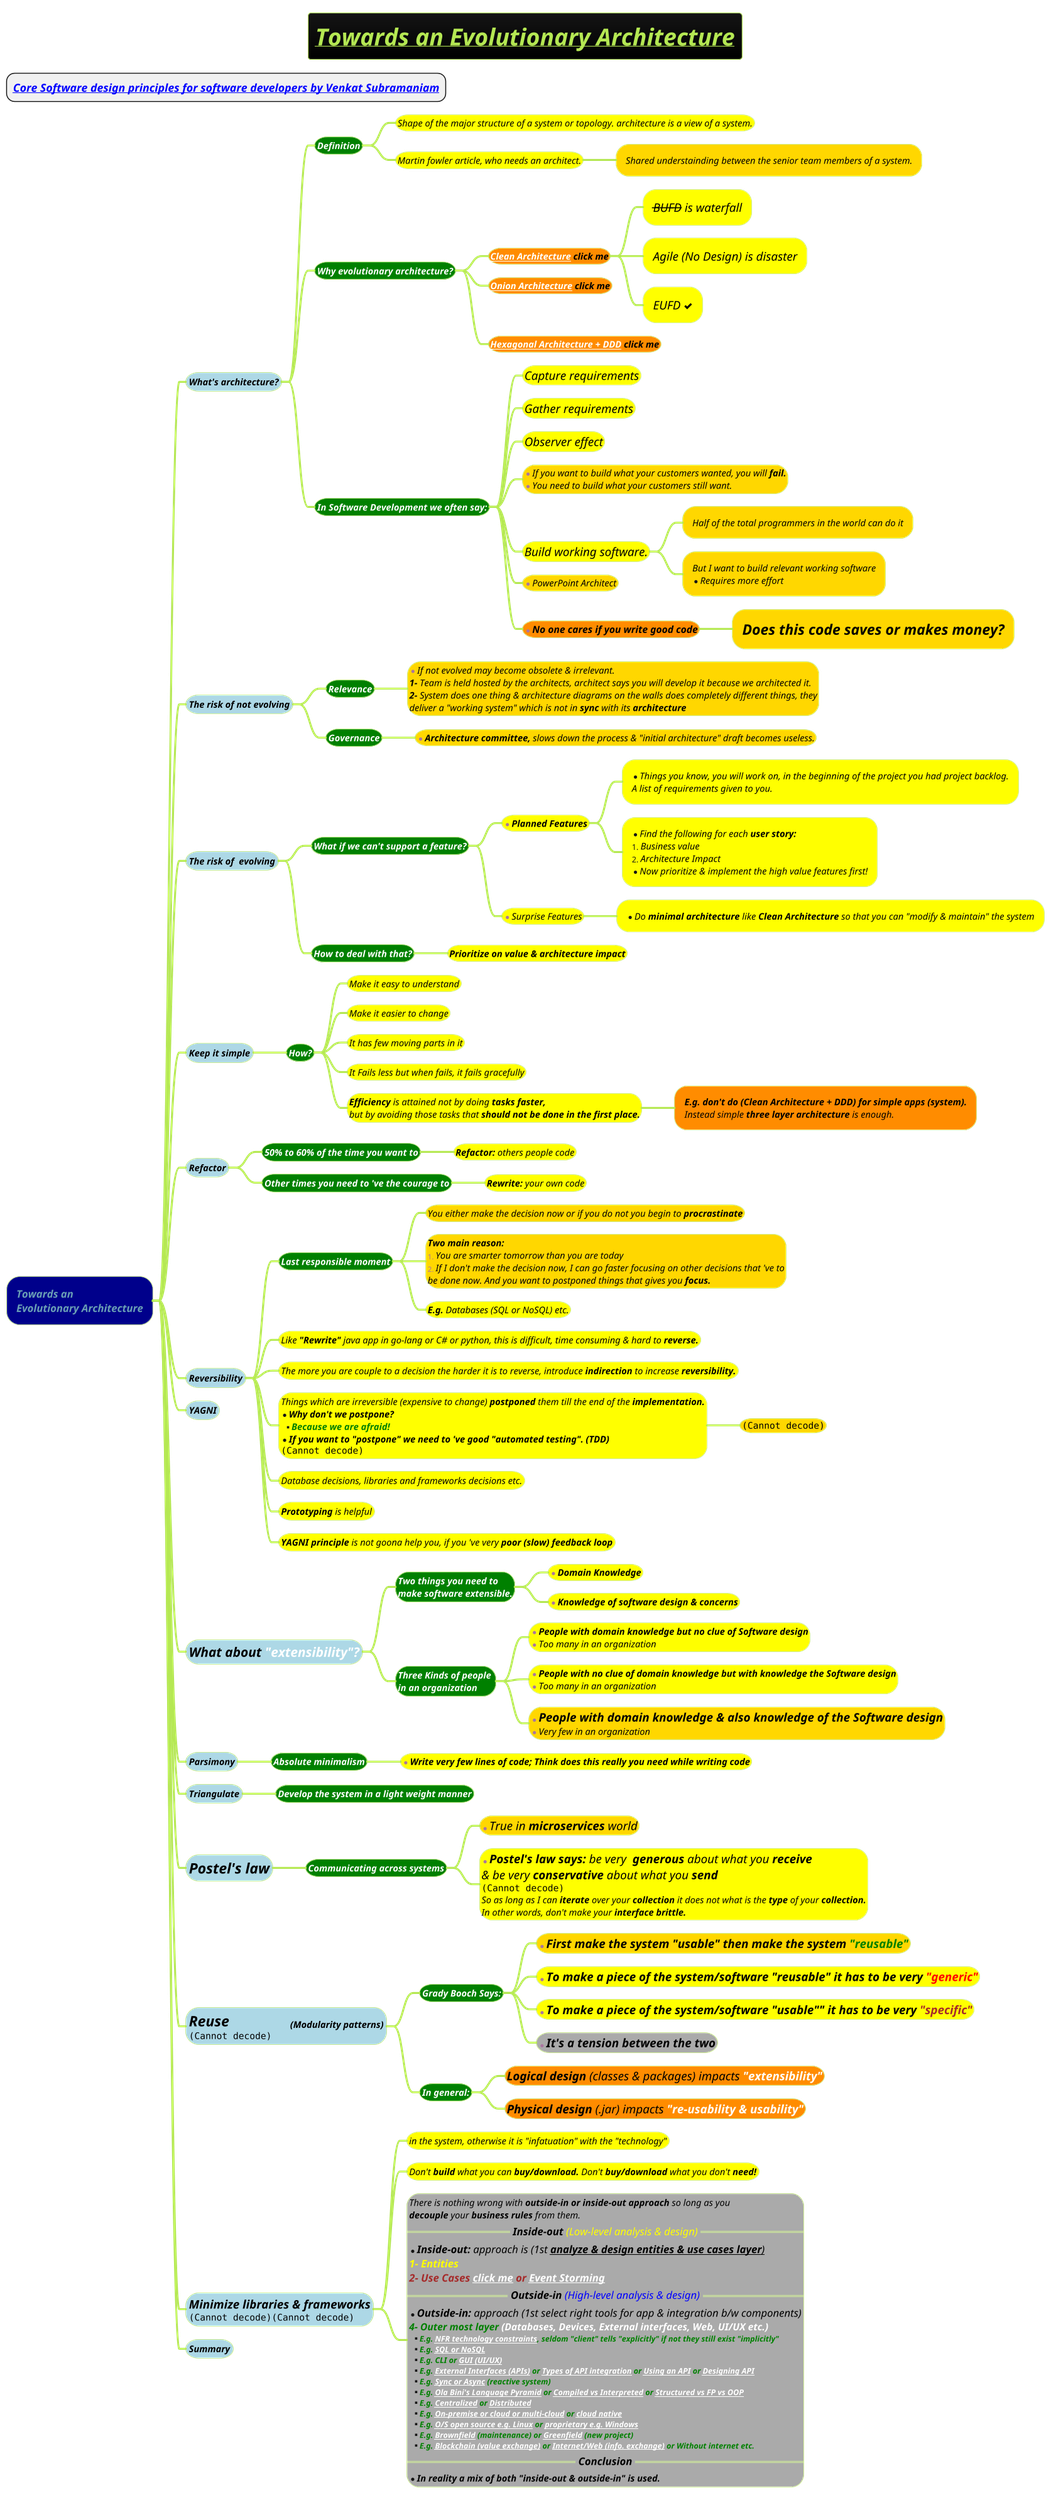 @startmindmap
title =<i><b><u>Towards an Evolutionary Architecture
* ===<i><b>[[docs/3-programming-languages/Venkat-Subramaniam/Core-Software-design-principles-for-software-developers.puml Core Software design principles for software developers by Venkat Subramaniam]]
!theme hacker

*[#darkblue] <i>Towards an \n<i>Evolutionary Architecture
**[#lightblue] <i><color #black><size:14>What's architecture?
***[#green] <i><color #white><b><size:14>Definition
****[#yellow] <i><color #black><size:14>Shape of the major structure of a system or topology. architecture is a view of a system.
****[#yellow] <i><color #black><size:14>Martin fowler article, who needs an architect.
*****[#gold] <i><color #black><size:14>Shared understainding between the senior team members of a system.
***[#green] <b><i><color #white><size:14>Why evolutionary architecture?
****[#darkorange] <b><i><color #black><size:14>[[docs/3-programming-languages/Venkat-Subramaniam/images/img_27.png Clean Architecture]] click me
*****[#yellow] <i><color #black><size:18>--BUFD-- is waterfall
*****[#yellow] <i><color #black><size:18>Agile (No Design) is disaster
*****[#yellow] <i><color #black><size:18>EUFD <&check>
****[#darkorange] <b><i><color #black><size:14>[[docs/3-programming-languages/Venkat-Subramaniam/images/img_26.png Onion Architecture]] click me
****[#darkorange] <i><color #black><size:14><b>[[docs/3-programming-languages/Venkat-Subramaniam/images/img_26.png Hexagonal Architecture + DDD]] click me
***[#green] <b><i><color #white><size:14>In Software Development we often say:
****[#yellow] <i><color #black><size:18>Capture requirements
****[#yellow] <i><color #black><size:18>Gather requirements
****[#yellow] <i><color #black><size:18>Observer effect
****[#gold] *<i><color #black><size:14>If you want to build what your customers wanted, you will <b>fail.\n*<i><color #black><size:14>You need to build what your customers still want.
****[#yellow] <i><color #black><size:18>Build working software.
*****[#gold] <i><color #black><size:14>Half of the total programmers in the world can do it
*****[#gold] <i><color #black><size:14>But I want to build relevant working software\n*<i><color #black><size:14>Requires more effort
****[#gold] *<i><color #black><size:14>PowerPoint Architect
****[#darkorange] *<i><color #black><size:15><b>No one cares if you write good code
*****[#gold] <i><color #black><size:22><b>Does this code saves or makes money?
**[#lightblue] <i><color #black><size:14>The risk of not evolving
***[#green] <b><i><color #white><size:14>Relevance
****[#gold]:*<i><color #black><size:14>If not evolved may become obsolete & irrelevant.
<i><color #black><size:14>**1-** Team is held hosted by the architects, architect says you will develop it because we architected it.
<i><color #black><size:14>**2-** System does one thing & architecture diagrams on the walls does completely different things, they
<i><color #black><size:14>deliver a "working system" which is not in **sync** with its <b>architecture;
***[#green] <b><i><color #white><size:14>Governance
****[#gold] *<i><color #black><size:14>**Architecture committee,** slows down the process & "initial architecture" draft becomes useless.
**[#lightblue] <i><color #black><size:14>The risk of  evolving
***[#green] <b><i><color #white><size:14>What if we can't support a feature?
****[#yellow] *<i><color #black><size:14><b>Planned Features
*****[#yellow] *<i><color #black><size:14>Things you know, you will work on, in the beginning of the project you had project backlog. \n<i><color #black><size:14>A list of requirements given to you.
*****[#yellow] *<i><color #black><size:14>Find the following for each <b>user story:\n#<i><color #black><size:14>Business value\n#<i><color #black><size:14>Architecture Impact\n*<i><color #black><size:14>Now prioritize & implement the high value features first!
****[#yellow] *<i><color #black><size:14>Surprise Features
*****[#yellow] *<i><color #black><size:14>Do **minimal architecture** like **Clean Architecture** so that you can "modify & maintain" the system
***[#green] <i><color #white><b><size:14>How to deal with that?
****[#yellow] <b><i><color #black><size:14>Prioritize on value & architecture impact
**[#lightblue] <i><color #black><size:14>Keep it simple
***[#green] <i><color #white><b><size:14>How?
****[#yellow] <i><color #black><size:14>Make it easy to understand
****[#yellow] <i><color #black><size:14>Make it easier to change
****[#yellow] <i><color #black><size:14>It has few moving parts in it
****[#yellow] <i><color #black><size:14>It Fails less but when fails, it fails gracefully
****[#yellow] <i><color #black><size:14><b>Efficiency</b> is attained not by doing <b>tasks faster,\n<i><color #black><size:14>but by avoiding those tasks that <b>should not be done in the first place.
*****[#darkorange] <i><color #black><size:14><b>E.g. don't do (Clean Architecture + DDD) for simple apps (system).\n<i><color #black><size:14>Instead simple **three layer architecture** is enough.
**[#lightblue] <i><color #black><size:14>Refactor
***[#green] <b><i><color #white><size:14>50% to 60% of the time you want to
****[#yellow] <i><color #black><size:14><b>Refactor:</b> others people code
***[#green] <b><i><color #white><size:14>Other times you need to 've the courage to
****[#yellow] <i><color #black><size:14><b>Rewrite:</b> your own code
**[#lightblue] <i><color #black><size:14>Reversibility
***[#green] <b><i><color #white><size:14>Last responsible moment
****[#gold] <i><color #black><size:14>You either make the decision now or if you do not you begin to <b>procrastinate
****[#gold] <i><color #black><size:14><b>Two main reason: \n#<i><color #black><size:14>You are smarter tomorrow than you are today\n#<i><color #black><size:14>If I don't make the decision now, I can go faster focusing on other decisions that 've to \n<i><color #black><size:14>be done now. And you want to postponed things that gives you <b>focus.
****[#yellow] <i><color #black><size:14><b>E.g.</b> Databases (SQL or NoSQL) etc.
***[#yellow] <i><color #black><size:14>Like **"Rewrite"** java app in go-lang or C# or python, this is difficult, time consuming & hard to <b>reverse.
***[#yellow] <i><color #black><size:14>The more you are couple to a decision the harder it is to reverse, introduce **indirection** to increase <b>reversibility.
***[#yellow] <i><color #black><size:14>Things which are irreversible (expensive to change) **postponed** them till the end of the <b>implementation.\n*<b><i><color #black><size:14>Why don't we postpone?\n**<b><i><color #green><size:14>Because we are afraid!\n*<b><i><color #black><size:14>If you want to "postpone" we need to 've good "automated testing". (TDD)\n<img:images/img_43.png>
****[#gold] <i><color #black><size:14><img:images/img_35.png>
***[#yellow] <i><color #black><size:14>Database decisions, libraries and frameworks decisions etc.
***[#yellow] <i><color #black><size:14>**Prototyping** is helpful
***[#yellow] <i><color #black><size:14>**YAGNI principle** is not goona help you, if you 've very <b>poor (slow) feedback loop
**[#lightblue] <i><color #black><size:14>YAGNI
**[#lightblue] <i><color #black><size:20>What about <color #white>"extensibility"?
***[#green] <i><color #white><b><size:14>Two things you need to \n<i><color #white><b><size:14>make software extensible.
****[#yellow] *<i><color #black><size:14><b>Domain Knowledge
****[#yellow] *<i><color #black><size:14><b>Knowledge of software design & concerns
***[#green] <i><color #white><b><size:14>Three Kinds of people \n<i><color #white><b><size:14>in an organization
****[#yellow] *<i><color #black><size:14><b>People with domain knowledge but no clue of Software design\n*<i><color #black><size:14>Too many in an organization
****[#yellow] *<i><color #black><size:14><b>People with no clue of domain knowledge but with knowledge the Software design\n*<i><color #black><size:14>Too many in an organization
****[#gold] *<i><color #black><size:18><b>People with domain knowledge & also knowledge of the Software design\n*<i><color #black><size:14>Very few in an organization
**[#lightblue] <i><color #black><size:14>Parsimony
***[#green] <i><color #white><b><size:14>Absolute minimalism
****[#yellow] *<i><color #black><size:14><b>Write very few lines of code; Think does this really you need while writing code
**[#lightblue] <i><color #black><size:14>Triangulate
***[#green] <i><color #white><b><size:14>Develop the system in a light weight manner
**[#lightblue] <i><color #black><size:22>Postel's law
***[#green] <i><color #white><b><size:14>Communicating across systems
****[#gold] *<i><color #black><size:18>True in **microservices** world
****[#yellow] *<i><color #black><size:18><b>Postel's law says:</b> be very  <b>generous</b> about what you <b>receive\n<i><color #black><size:18>& be very <b>conservative</b> about what you <b>send\n<img:images/img_28.png>\n<i><color #black><size:14>So as long as I can **iterate** over your **collection** it does not what is the **type** of your <b>collection.\n<i><color #black><size:14>In other words, don't make your <b>interface brittle.
**[#lightblue] <i><color #black><size:22>Reuse <size:14>\t\t\t(Modularity patterns)\n<img:images/img_41.png>
***[#green] <i><color #white><b><size:14>Grady Booch Says:
****[#gold] *<i><color #black><size:18><b>First make the system "usable" then make the system <color #green>"reusable"
****[#yellow] *<i><color #black><size:18><b>To make a piece of the system/software "reusable" it has to be very<color #red> "generic"
****[#yellow] *<i><color #black><size:18><b>To make a piece of the system/software "usable"" it has to be very <color #brown>"specific"
****[#a] *<i><color #black><size:18><b>It's a tension between the two
***[#green] <i><color #white><b><size:14>In general:
****[#darkorange] <i><color #black><size:18>**Logical design** (classes & packages) impacts <color #white><b>"extensibility"
****[#darkorange] <i><color #black><size:18>**Physical design** (.jar) impacts <color #white><b>"re-usability & usability"
**[#lightblue] <i><color #black><size:18>Minimize libraries & frameworks\n<img:images/img_31.png><img:images/img_34.png>
***[#yellow] <i><color #black><size:14>in the system, otherwise it is "infatuation" with the "technology"
***[#yellow] <i><color #black><size:14>Don't **build** what you can **buy/download.** Don't **buy/download** what you don't <b>need!
***[#a]:<i><color #black><size:14>There is nothing wrong with **outside-in or inside-out approach** so long as you
<i><color #black><size:14>**decouple** your **business rules** from them.
==<i><color #black><size:16>**Inside-out** <color:yellow>(Low-level analysis & design)==
*<i><color #black><size:16>**Inside-out:** approach is (1st <u>**analyze & design entities & use cases layer**)
<i><color #yellow><b><size:16>1- Entities
<i><color #brown><b><size:16>2- Use Cases [[docs/2-uml/requirements-and-design-with-plantuml/1-use-cases-or-features/use-case-2-0-overview.puml click me]] or [[docs/1-Requirement-Engineering/VU-course/Event-Storming-technique.adoc Event Storming]]
==<i><color #black><size:16>**Outside-in** <color:blue>(High-level analysis & design)==
*<i><color #black><size:16>**Outside-in:** approach (1st select right tools for app & integration b/w components)
<i><color #green><b><size:15>4- Outer most layer <color #white>(Databases, Devices, External interfaces, Web, UI/UX etc.)
**<i><color #green><b><size:12>E.g. [[docs/books/1-books-backlog/DBMS/Designing-Data-Intensive-Applications.puml NFR technology constraints]], seldom "client" tells "explicitly" if not they still exist "implicitly"
**<i><color #green><b><size:12>E.g. [[docs/books/1-books-backlog/DBMS/Designing-Data-Intensive-Applications.puml SQL or NoSQL]]
**<i><color #green><b><size:12>E.g. CLI or [[docs/1-Requirement-Engineering/MVP-PoC-and-case-study/UI-UX.puml GUI (UI/UX)]]
**<i><color #green><b><size:12>E.g. [[docs/3-programming-languages/Venkat-Subramaniam/images/external-interfaces-or-APIs.png External Interfaces (APIs)]] or [[docs/1-Requirement-Engineering/APIs-design/types-of-APIs-Integration.puml Types of API integration]] or [[docs/1-Requirement-Engineering/APIs-design/Using-an-API.puml Using an API]] or [[docs/1-Requirement-Engineering/APIs-design/Designing-API.puml Designing API]]
**<i><color #green><b><size:12>E.g. [[docs/3-programming-languages/Venkat-Subramaniam/Designing-Reactive-Systems.puml Sync or Async]] (reactive system)
**<i><color #green><b><size:12>E.g. [[docs/3-programming-languages/Ola-Bini's-Language-Pyramid.puml Ola Bini's Language Pyramid]] or [[a Compiled vs Interpreted]] or [[a Structured vs FP vs OOP]]
**<i><color #green><b><size:12>E.g. [[docs/1-Requirement-Engineering/levels-of-distributed-system/Centralized-System.puml Centralized]] or [[docs/AI-ML-DL-Data-Science-and-BigData/data-science/designing-data-intensive-applications/Distributed-Systems.puml Distributed]]
**<i><color #green><b><size:12>E.g. [[docs/AI-ML-DL-Data-Science-and-BigData/data-science/data-engineering/Cloud-vs-On-Premise.puml On-premise or cloud or multi-cloud]] or [[docs/cloud-computing/Cloud-Native.puml cloud native]]
**<i><color #green><b><size:12>E.g. [[docs/books/1-books-backlog/operating-system/Linux-operating-system.puml O/S open source e.g. Linux]] or [[a proprietary e.g. Windows]]
**<i><color #green><b><size:12>E.g. [[a Brownfield]] (maintenance) or [[a Greenfield]] (new project)
**<i><color #green><b><size:12>E.g. [[docs/blockchain/Blockchain-System-Design.puml Blockchain (value exchange)]] or [[docs/blockchain/Blockchain-System-Design.puml Internet/Web (info. exchange)]] or Without internet etc.
==<i><color #black><size:16><b>Conclusion==
*<i><color #black><b><size:14>In reality a mix of both "inside-out & outside-in" is used.;
**[#lightblue] <i><color #black><size:14>Summary

@endmindmap
